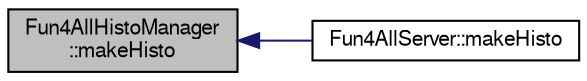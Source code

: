 digraph "Fun4AllHistoManager::makeHisto"
{
  bgcolor="transparent";
  edge [fontname="FreeSans",fontsize="10",labelfontname="FreeSans",labelfontsize="10"];
  node [fontname="FreeSans",fontsize="10",shape=record];
  rankdir="LR";
  Node1 [label="Fun4AllHistoManager\l::makeHisto",height=0.2,width=0.4,color="black", fillcolor="grey75", style="filled" fontcolor="black"];
  Node1 -> Node2 [dir="back",color="midnightblue",fontsize="10",style="solid",fontname="FreeSans"];
  Node2 [label="Fun4AllServer::makeHisto",height=0.2,width=0.4,color="black",URL="$da/d29/classFun4AllServer.html#a248740a0e8d771bcabbe44cc08a5a1b6"];
}
